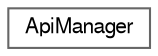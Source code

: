 digraph "Graficzna hierarchia klas"
{
 // LATEX_PDF_SIZE
  bgcolor="transparent";
  edge [fontname=FreeSans,fontsize=10,labelfontname=FreeSans,labelfontsize=10];
  node [fontname=FreeSans,fontsize=10,shape=box,height=0.2,width=0.4];
  rankdir="LR";
  Node0 [id="Node000000",label="ApiManager",height=0.2,width=0.4,color="grey40", fillcolor="white", style="filled",URL="$class_api_manager.html",tooltip="Klasa ApiManager odpowiada za pobieranie danych z API."];
}
